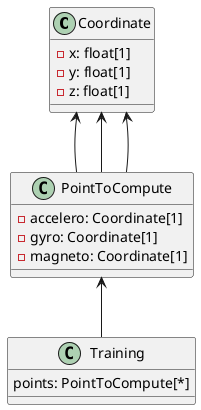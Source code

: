 @startuml

class Coordinate {
    -x: float[1]
    -y: float[1]
    -z: float[1]
}
class PointToCompute {
    -accelero: Coordinate[1]
    -gyro: Coordinate[1]
    -magneto: Coordinate[1]
}
class Training {
    points: PointToCompute[*]
}
Coordinate <-- PointToCompute
Coordinate <-- PointToCompute
Coordinate <-- PointToCompute
PointToCompute <-- Training
@enduml